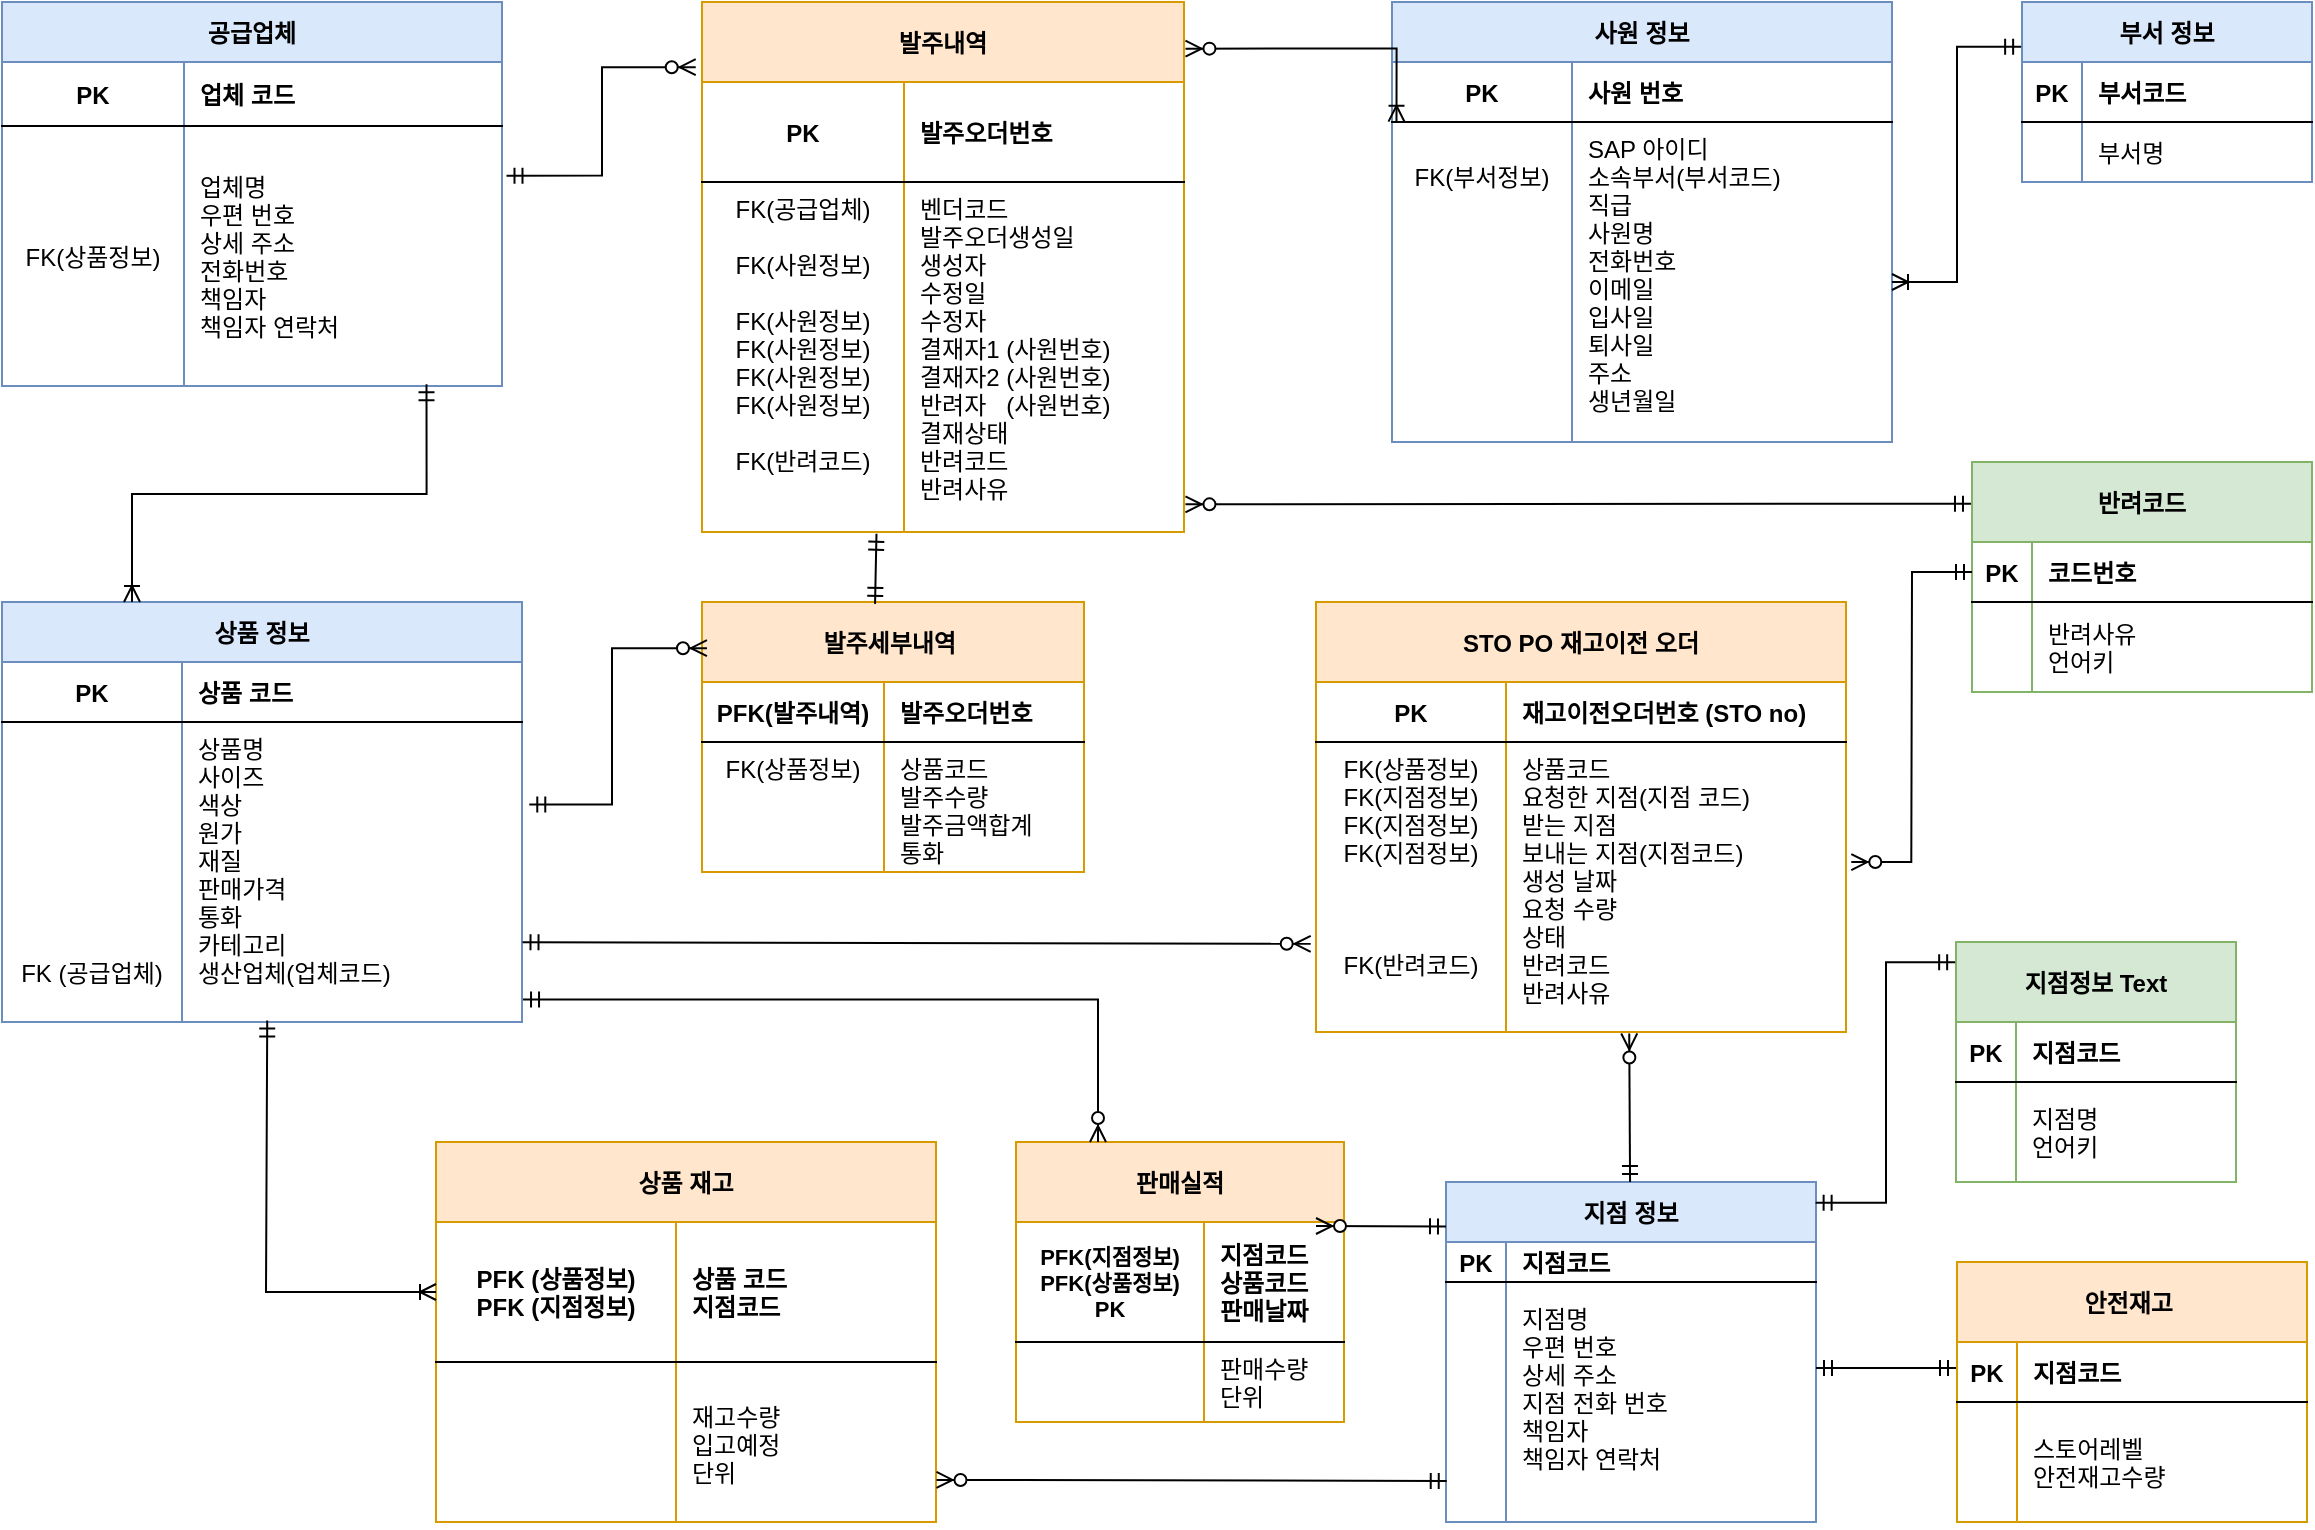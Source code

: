 <mxfile version="16.4.7" type="device"><diagram id="R2lEEEUBdFMjLlhIrx00" name="Page-1"><mxGraphModel dx="1483" dy="1881" grid="1" gridSize="10" guides="1" tooltips="1" connect="1" arrows="1" fold="1" page="1" pageScale="1" pageWidth="850" pageHeight="1100" math="0" shadow="0" extFonts="Permanent Marker^https://fonts.googleapis.com/css?family=Permanent+Marker"><root><mxCell id="0"/><mxCell id="1" parent="0"/><mxCell id="C-vyLk0tnHw3VtMMgP7b-2" value="공급업체" style="shape=table;startSize=30;container=1;collapsible=1;childLayout=tableLayout;fixedRows=1;rowLines=0;fontStyle=1;align=center;resizeLast=1;fillColor=#dae8fc;strokeColor=#6c8ebf;" parent="1" vertex="1"><mxGeometry x="249" y="-922" width="250" height="192" as="geometry"/></mxCell><mxCell id="C-vyLk0tnHw3VtMMgP7b-3" value="" style="shape=partialRectangle;collapsible=0;dropTarget=0;pointerEvents=0;fillColor=none;points=[[0,0.5],[1,0.5]];portConstraint=eastwest;top=0;left=0;right=0;bottom=1;" parent="C-vyLk0tnHw3VtMMgP7b-2" vertex="1"><mxGeometry y="30" width="250" height="32" as="geometry"/></mxCell><mxCell id="C-vyLk0tnHw3VtMMgP7b-4" value="PK" style="shape=partialRectangle;overflow=hidden;connectable=0;fillColor=none;top=0;left=0;bottom=0;right=0;fontStyle=1;" parent="C-vyLk0tnHw3VtMMgP7b-3" vertex="1"><mxGeometry width="91" height="32" as="geometry"><mxRectangle width="91" height="32" as="alternateBounds"/></mxGeometry></mxCell><mxCell id="C-vyLk0tnHw3VtMMgP7b-5" value="업체 코드" style="shape=partialRectangle;overflow=hidden;connectable=0;fillColor=none;top=0;left=0;bottom=0;right=0;align=left;spacingLeft=6;fontStyle=1;" parent="C-vyLk0tnHw3VtMMgP7b-3" vertex="1"><mxGeometry x="91" width="159" height="32" as="geometry"><mxRectangle width="159" height="32" as="alternateBounds"/></mxGeometry></mxCell><mxCell id="C-vyLk0tnHw3VtMMgP7b-6" value="" style="shape=partialRectangle;collapsible=0;dropTarget=0;pointerEvents=0;fillColor=none;points=[[0,0.5],[1,0.5]];portConstraint=eastwest;top=0;left=0;right=0;bottom=0;" parent="C-vyLk0tnHw3VtMMgP7b-2" vertex="1"><mxGeometry y="62" width="250" height="130" as="geometry"/></mxCell><mxCell id="C-vyLk0tnHw3VtMMgP7b-7" value="FK(상품정보)" style="shape=partialRectangle;overflow=hidden;connectable=0;fillColor=none;top=0;left=0;bottom=0;right=0;" parent="C-vyLk0tnHw3VtMMgP7b-6" vertex="1"><mxGeometry width="91" height="130" as="geometry"><mxRectangle width="91" height="130" as="alternateBounds"/></mxGeometry></mxCell><mxCell id="C-vyLk0tnHw3VtMMgP7b-8" value="업체명&#10;우편 번호&#10;상세 주소&#10;전화번호&#10;책임자&#10;책임자 연락처 " style="shape=partialRectangle;overflow=hidden;connectable=0;fillColor=none;top=0;left=0;bottom=0;right=0;align=left;spacingLeft=6;" parent="C-vyLk0tnHw3VtMMgP7b-6" vertex="1"><mxGeometry x="91" width="159" height="130" as="geometry"><mxRectangle width="159" height="130" as="alternateBounds"/></mxGeometry></mxCell><mxCell id="C-vyLk0tnHw3VtMMgP7b-23" value="지점 정보" style="shape=table;startSize=30;container=1;collapsible=1;childLayout=tableLayout;fixedRows=1;rowLines=0;fontStyle=1;align=center;resizeLast=1;fillColor=#dae8fc;strokeColor=#6c8ebf;" parent="1" vertex="1"><mxGeometry x="971" y="-332" width="185" height="170" as="geometry"/></mxCell><mxCell id="C-vyLk0tnHw3VtMMgP7b-24" value="" style="shape=partialRectangle;collapsible=0;dropTarget=0;pointerEvents=0;fillColor=none;points=[[0,0.5],[1,0.5]];portConstraint=eastwest;top=0;left=0;right=0;bottom=1;" parent="C-vyLk0tnHw3VtMMgP7b-23" vertex="1"><mxGeometry y="30" width="185" height="20" as="geometry"/></mxCell><mxCell id="C-vyLk0tnHw3VtMMgP7b-25" value="PK" style="shape=partialRectangle;overflow=hidden;connectable=0;fillColor=none;top=0;left=0;bottom=0;right=0;fontStyle=1;" parent="C-vyLk0tnHw3VtMMgP7b-24" vertex="1"><mxGeometry width="30" height="20" as="geometry"><mxRectangle width="30" height="20" as="alternateBounds"/></mxGeometry></mxCell><mxCell id="C-vyLk0tnHw3VtMMgP7b-26" value="지점코드" style="shape=partialRectangle;overflow=hidden;connectable=0;fillColor=none;top=0;left=0;bottom=0;right=0;align=left;spacingLeft=6;fontStyle=1;" parent="C-vyLk0tnHw3VtMMgP7b-24" vertex="1"><mxGeometry x="30" width="155" height="20" as="geometry"><mxRectangle width="155" height="20" as="alternateBounds"/></mxGeometry></mxCell><mxCell id="C-vyLk0tnHw3VtMMgP7b-27" value="" style="shape=partialRectangle;collapsible=0;dropTarget=0;pointerEvents=0;fillColor=none;points=[[0,0.5],[1,0.5]];portConstraint=eastwest;top=0;left=0;right=0;bottom=0;" parent="C-vyLk0tnHw3VtMMgP7b-23" vertex="1"><mxGeometry y="50" width="185" height="120" as="geometry"/></mxCell><mxCell id="C-vyLk0tnHw3VtMMgP7b-28" value="" style="shape=partialRectangle;overflow=hidden;connectable=0;fillColor=none;top=0;left=0;bottom=0;right=0;" parent="C-vyLk0tnHw3VtMMgP7b-27" vertex="1"><mxGeometry width="30" height="120" as="geometry"><mxRectangle width="30" height="120" as="alternateBounds"/></mxGeometry></mxCell><mxCell id="C-vyLk0tnHw3VtMMgP7b-29" value="지점명&#10;우편 번호&#10;상세 주소&#10;지점 전화 번호&#10;책임자&#10;책임자 연락처&#10;" style="shape=partialRectangle;overflow=hidden;connectable=0;fillColor=none;top=0;left=0;bottom=0;right=0;align=left;spacingLeft=6;" parent="C-vyLk0tnHw3VtMMgP7b-27" vertex="1"><mxGeometry x="30" width="155" height="120" as="geometry"><mxRectangle width="155" height="120" as="alternateBounds"/></mxGeometry></mxCell><mxCell id="kNhAktt9SXGEbDtoU15B-1" value="상품 정보" style="shape=table;startSize=30;container=1;collapsible=1;childLayout=tableLayout;fixedRows=1;rowLines=0;fontStyle=1;align=center;resizeLast=1;fillColor=#dae8fc;strokeColor=#6c8ebf;" parent="1" vertex="1"><mxGeometry x="249" y="-622" width="260" height="210" as="geometry"/></mxCell><mxCell id="kNhAktt9SXGEbDtoU15B-2" value="" style="shape=partialRectangle;collapsible=0;dropTarget=0;pointerEvents=0;fillColor=none;points=[[0,0.5],[1,0.5]];portConstraint=eastwest;top=0;left=0;right=0;bottom=1;" parent="kNhAktt9SXGEbDtoU15B-1" vertex="1"><mxGeometry y="30" width="260" height="30" as="geometry"/></mxCell><mxCell id="kNhAktt9SXGEbDtoU15B-3" value="PK" style="shape=partialRectangle;overflow=hidden;connectable=0;fillColor=none;top=0;left=0;bottom=0;right=0;fontStyle=1;" parent="kNhAktt9SXGEbDtoU15B-2" vertex="1"><mxGeometry width="90" height="30" as="geometry"><mxRectangle width="90" height="30" as="alternateBounds"/></mxGeometry></mxCell><mxCell id="kNhAktt9SXGEbDtoU15B-4" value="상품 코드" style="shape=partialRectangle;overflow=hidden;connectable=0;fillColor=none;top=0;left=0;bottom=0;right=0;align=left;spacingLeft=6;fontStyle=1;" parent="kNhAktt9SXGEbDtoU15B-2" vertex="1"><mxGeometry x="90" width="170" height="30" as="geometry"><mxRectangle width="170" height="30" as="alternateBounds"/></mxGeometry></mxCell><mxCell id="kNhAktt9SXGEbDtoU15B-5" value="" style="shape=partialRectangle;collapsible=0;dropTarget=0;pointerEvents=0;fillColor=none;points=[[0,0.5],[1,0.5]];portConstraint=eastwest;top=0;left=0;right=0;bottom=0;" parent="kNhAktt9SXGEbDtoU15B-1" vertex="1"><mxGeometry y="60" width="260" height="150" as="geometry"/></mxCell><mxCell id="kNhAktt9SXGEbDtoU15B-6" value="&#10;&#10;&#10;&#10;&#10;&#10;&#10;&#10;FK (공급업체)" style="shape=partialRectangle;overflow=hidden;connectable=0;fillColor=none;top=0;left=0;bottom=0;right=0;verticalAlign=top;" parent="kNhAktt9SXGEbDtoU15B-5" vertex="1"><mxGeometry width="90" height="150" as="geometry"><mxRectangle width="90" height="150" as="alternateBounds"/></mxGeometry></mxCell><mxCell id="kNhAktt9SXGEbDtoU15B-7" value="상품명&#10;사이즈&#10;색상&#10;원가&#10;재질&#10;판매가격&#10;통화&#10;카테고리&#10;생산업체(업체코드)" style="shape=partialRectangle;overflow=hidden;connectable=0;fillColor=none;top=0;left=0;bottom=0;right=0;align=left;spacingLeft=6;verticalAlign=top;" parent="kNhAktt9SXGEbDtoU15B-5" vertex="1"><mxGeometry x="90" width="170" height="150" as="geometry"><mxRectangle width="170" height="150" as="alternateBounds"/></mxGeometry></mxCell><mxCell id="kNhAktt9SXGEbDtoU15B-11" value="부서 정보" style="shape=table;startSize=30;container=1;collapsible=1;childLayout=tableLayout;fixedRows=1;rowLines=0;fontStyle=1;align=center;resizeLast=1;fillColor=#dae8fc;strokeColor=#6c8ebf;" parent="1" vertex="1"><mxGeometry x="1259" y="-922" width="145" height="90" as="geometry"/></mxCell><mxCell id="kNhAktt9SXGEbDtoU15B-12" value="" style="shape=partialRectangle;collapsible=0;dropTarget=0;pointerEvents=0;fillColor=none;points=[[0,0.5],[1,0.5]];portConstraint=eastwest;top=0;left=0;right=0;bottom=1;" parent="kNhAktt9SXGEbDtoU15B-11" vertex="1"><mxGeometry y="30" width="145" height="30" as="geometry"/></mxCell><mxCell id="kNhAktt9SXGEbDtoU15B-13" value="PK" style="shape=partialRectangle;overflow=hidden;connectable=0;fillColor=none;top=0;left=0;bottom=0;right=0;fontStyle=1;" parent="kNhAktt9SXGEbDtoU15B-12" vertex="1"><mxGeometry width="30" height="30" as="geometry"><mxRectangle width="30" height="30" as="alternateBounds"/></mxGeometry></mxCell><mxCell id="kNhAktt9SXGEbDtoU15B-14" value="부서코드" style="shape=partialRectangle;overflow=hidden;connectable=0;fillColor=none;top=0;left=0;bottom=0;right=0;align=left;spacingLeft=6;fontStyle=1;" parent="kNhAktt9SXGEbDtoU15B-12" vertex="1"><mxGeometry x="30" width="115" height="30" as="geometry"><mxRectangle width="115" height="30" as="alternateBounds"/></mxGeometry></mxCell><mxCell id="kNhAktt9SXGEbDtoU15B-15" value="" style="shape=partialRectangle;collapsible=0;dropTarget=0;pointerEvents=0;fillColor=none;points=[[0,0.5],[1,0.5]];portConstraint=eastwest;top=0;left=0;right=0;bottom=0;" parent="kNhAktt9SXGEbDtoU15B-11" vertex="1"><mxGeometry y="60" width="145" height="30" as="geometry"/></mxCell><mxCell id="kNhAktt9SXGEbDtoU15B-16" value="" style="shape=partialRectangle;overflow=hidden;connectable=0;fillColor=none;top=0;left=0;bottom=0;right=0;" parent="kNhAktt9SXGEbDtoU15B-15" vertex="1"><mxGeometry width="30" height="30" as="geometry"><mxRectangle width="30" height="30" as="alternateBounds"/></mxGeometry></mxCell><mxCell id="kNhAktt9SXGEbDtoU15B-17" value="부서명" style="shape=partialRectangle;overflow=hidden;connectable=0;fillColor=none;top=0;left=0;bottom=0;right=0;align=left;spacingLeft=6;" parent="kNhAktt9SXGEbDtoU15B-15" vertex="1"><mxGeometry x="30" width="115" height="30" as="geometry"><mxRectangle width="115" height="30" as="alternateBounds"/></mxGeometry></mxCell><mxCell id="kNhAktt9SXGEbDtoU15B-21" value="사원 정보" style="shape=table;startSize=30;container=1;collapsible=1;childLayout=tableLayout;fixedRows=1;rowLines=0;fontStyle=1;align=center;resizeLast=1;fillColor=#dae8fc;strokeColor=#6c8ebf;" parent="1" vertex="1"><mxGeometry x="944" y="-922" width="250" height="220" as="geometry"/></mxCell><mxCell id="kNhAktt9SXGEbDtoU15B-22" value="" style="shape=partialRectangle;collapsible=0;dropTarget=0;pointerEvents=0;fillColor=none;points=[[0,0.5],[1,0.5]];portConstraint=eastwest;top=0;left=0;right=0;bottom=1;" parent="kNhAktt9SXGEbDtoU15B-21" vertex="1"><mxGeometry y="30" width="250" height="30" as="geometry"/></mxCell><mxCell id="kNhAktt9SXGEbDtoU15B-23" value="PK" style="shape=partialRectangle;overflow=hidden;connectable=0;fillColor=none;top=0;left=0;bottom=0;right=0;fontStyle=1;" parent="kNhAktt9SXGEbDtoU15B-22" vertex="1"><mxGeometry width="90" height="30" as="geometry"><mxRectangle width="90" height="30" as="alternateBounds"/></mxGeometry></mxCell><mxCell id="kNhAktt9SXGEbDtoU15B-24" value="사원 번호" style="shape=partialRectangle;overflow=hidden;connectable=0;fillColor=none;top=0;left=0;bottom=0;right=0;align=left;spacingLeft=6;fontStyle=1;" parent="kNhAktt9SXGEbDtoU15B-22" vertex="1"><mxGeometry x="90" width="160" height="30" as="geometry"><mxRectangle width="160" height="30" as="alternateBounds"/></mxGeometry></mxCell><mxCell id="kNhAktt9SXGEbDtoU15B-25" value="" style="shape=partialRectangle;collapsible=0;dropTarget=0;pointerEvents=0;fillColor=none;points=[[0,0.5],[1,0.5]];portConstraint=eastwest;top=0;left=0;right=0;bottom=0;" parent="kNhAktt9SXGEbDtoU15B-21" vertex="1"><mxGeometry y="60" width="250" height="160" as="geometry"/></mxCell><mxCell id="kNhAktt9SXGEbDtoU15B-26" value="&#10;FK(부서정보)&#10;&#10;" style="shape=partialRectangle;overflow=hidden;connectable=0;fillColor=none;top=0;left=0;bottom=0;right=0;verticalAlign=top;" parent="kNhAktt9SXGEbDtoU15B-25" vertex="1"><mxGeometry width="90" height="160" as="geometry"><mxRectangle width="90" height="160" as="alternateBounds"/></mxGeometry></mxCell><mxCell id="kNhAktt9SXGEbDtoU15B-27" value="SAP 아이디&#10;소속부서(부서코드)&#10;직급&#10;사원명&#10;전화번호&#10;이메일&#10;입사일&#10;퇴사일&#10;주소&#10;생년월일" style="shape=partialRectangle;overflow=hidden;connectable=0;fillColor=none;top=0;left=0;bottom=0;right=0;align=left;spacingLeft=6;verticalAlign=top;" parent="kNhAktt9SXGEbDtoU15B-25" vertex="1"><mxGeometry x="90" width="160" height="160" as="geometry"><mxRectangle width="160" height="160" as="alternateBounds"/></mxGeometry></mxCell><mxCell id="qcwjb6NyA8g11bOh82OE-1" value="반려코드" style="shape=table;startSize=40;container=1;collapsible=1;childLayout=tableLayout;fixedRows=1;rowLines=0;fontStyle=1;align=center;resizeLast=1;fillColor=#d5e8d4;strokeColor=#82b366;" parent="1" vertex="1"><mxGeometry x="1234" y="-692" width="170" height="115" as="geometry"/></mxCell><mxCell id="qcwjb6NyA8g11bOh82OE-2" value="" style="shape=partialRectangle;collapsible=0;dropTarget=0;pointerEvents=0;fillColor=none;points=[[0,0.5],[1,0.5]];portConstraint=eastwest;top=0;left=0;right=0;bottom=1;" parent="qcwjb6NyA8g11bOh82OE-1" vertex="1"><mxGeometry y="40" width="170" height="30" as="geometry"/></mxCell><mxCell id="qcwjb6NyA8g11bOh82OE-3" value="PK" style="shape=partialRectangle;overflow=hidden;connectable=0;fillColor=none;top=0;left=0;bottom=0;right=0;fontStyle=1;" parent="qcwjb6NyA8g11bOh82OE-2" vertex="1"><mxGeometry width="30" height="30" as="geometry"><mxRectangle width="30" height="30" as="alternateBounds"/></mxGeometry></mxCell><mxCell id="qcwjb6NyA8g11bOh82OE-4" value="코드번호" style="shape=partialRectangle;overflow=hidden;connectable=0;fillColor=none;top=0;left=0;bottom=0;right=0;align=left;spacingLeft=6;fontStyle=1;" parent="qcwjb6NyA8g11bOh82OE-2" vertex="1"><mxGeometry x="30" width="140" height="30" as="geometry"><mxRectangle width="140" height="30" as="alternateBounds"/></mxGeometry></mxCell><mxCell id="qcwjb6NyA8g11bOh82OE-5" value="" style="shape=partialRectangle;collapsible=0;dropTarget=0;pointerEvents=0;fillColor=none;points=[[0,0.5],[1,0.5]];portConstraint=eastwest;top=0;left=0;right=0;bottom=0;" parent="qcwjb6NyA8g11bOh82OE-1" vertex="1"><mxGeometry y="70" width="170" height="45" as="geometry"/></mxCell><mxCell id="qcwjb6NyA8g11bOh82OE-6" value="" style="shape=partialRectangle;overflow=hidden;connectable=0;fillColor=none;top=0;left=0;bottom=0;right=0;" parent="qcwjb6NyA8g11bOh82OE-5" vertex="1"><mxGeometry width="30" height="45" as="geometry"><mxRectangle width="30" height="45" as="alternateBounds"/></mxGeometry></mxCell><mxCell id="qcwjb6NyA8g11bOh82OE-7" value="반려사유&#10;언어키" style="shape=partialRectangle;overflow=hidden;connectable=0;fillColor=none;top=0;left=0;bottom=0;right=0;align=left;spacingLeft=6;" parent="qcwjb6NyA8g11bOh82OE-5" vertex="1"><mxGeometry x="30" width="140" height="45" as="geometry"><mxRectangle width="140" height="45" as="alternateBounds"/></mxGeometry></mxCell><mxCell id="qcwjb6NyA8g11bOh82OE-11" value="상품 재고" style="shape=table;startSize=40;container=1;collapsible=1;childLayout=tableLayout;fixedRows=1;rowLines=0;fontStyle=1;align=center;resizeLast=1;fillColor=#ffe6cc;strokeColor=#d79b00;" parent="1" vertex="1"><mxGeometry x="466" y="-352" width="250" height="190" as="geometry"/></mxCell><mxCell id="qcwjb6NyA8g11bOh82OE-12" value="" style="shape=partialRectangle;collapsible=0;dropTarget=0;pointerEvents=0;fillColor=none;points=[[0,0.5],[1,0.5]];portConstraint=eastwest;top=0;left=0;right=0;bottom=1;" parent="qcwjb6NyA8g11bOh82OE-11" vertex="1"><mxGeometry y="40" width="250" height="70" as="geometry"/></mxCell><mxCell id="qcwjb6NyA8g11bOh82OE-13" value="PFK (상품정보)&#10;PFK (지점정보)" style="shape=partialRectangle;overflow=hidden;connectable=0;fillColor=none;top=0;left=0;bottom=0;right=0;fontStyle=1;" parent="qcwjb6NyA8g11bOh82OE-12" vertex="1"><mxGeometry width="120" height="70" as="geometry"><mxRectangle width="120" height="70" as="alternateBounds"/></mxGeometry></mxCell><mxCell id="qcwjb6NyA8g11bOh82OE-14" value="상품 코드&#10;지점코드" style="shape=partialRectangle;overflow=hidden;connectable=0;fillColor=none;top=0;left=0;bottom=0;right=0;align=left;spacingLeft=6;fontStyle=1;" parent="qcwjb6NyA8g11bOh82OE-12" vertex="1"><mxGeometry x="120" width="130" height="70" as="geometry"><mxRectangle width="130" height="70" as="alternateBounds"/></mxGeometry></mxCell><mxCell id="qcwjb6NyA8g11bOh82OE-15" value="" style="shape=partialRectangle;collapsible=0;dropTarget=0;pointerEvents=0;fillColor=none;points=[[0,0.5],[1,0.5]];portConstraint=eastwest;top=0;left=0;right=0;bottom=0;" parent="qcwjb6NyA8g11bOh82OE-11" vertex="1"><mxGeometry y="110" width="250" height="80" as="geometry"/></mxCell><mxCell id="qcwjb6NyA8g11bOh82OE-16" value="" style="shape=partialRectangle;overflow=hidden;connectable=0;fillColor=none;top=0;left=0;bottom=0;right=0;verticalAlign=top;" parent="qcwjb6NyA8g11bOh82OE-15" vertex="1"><mxGeometry width="120" height="80" as="geometry"><mxRectangle width="120" height="80" as="alternateBounds"/></mxGeometry></mxCell><mxCell id="qcwjb6NyA8g11bOh82OE-17" value="&#10;재고수량&#10;입고예정&#10;단위" style="shape=partialRectangle;overflow=hidden;connectable=0;fillColor=none;top=0;left=0;bottom=0;right=0;align=left;spacingLeft=6;verticalAlign=top;" parent="qcwjb6NyA8g11bOh82OE-15" vertex="1"><mxGeometry x="120" width="130" height="80" as="geometry"><mxRectangle width="130" height="80" as="alternateBounds"/></mxGeometry></mxCell><mxCell id="qcwjb6NyA8g11bOh82OE-23" value="발주내역" style="shape=table;startSize=40;container=1;collapsible=1;childLayout=tableLayout;fixedRows=1;rowLines=0;fontStyle=1;align=center;resizeLast=1;fillColor=#ffe6cc;strokeColor=#d79b00;" parent="1" vertex="1"><mxGeometry x="599" y="-922" width="241" height="265" as="geometry"/></mxCell><mxCell id="qcwjb6NyA8g11bOh82OE-24" value="" style="shape=partialRectangle;collapsible=0;dropTarget=0;pointerEvents=0;fillColor=none;points=[[0,0.5],[1,0.5]];portConstraint=eastwest;top=0;left=0;right=0;bottom=1;" parent="qcwjb6NyA8g11bOh82OE-23" vertex="1"><mxGeometry y="40" width="241" height="50" as="geometry"/></mxCell><mxCell id="qcwjb6NyA8g11bOh82OE-25" value="PK" style="shape=partialRectangle;overflow=hidden;connectable=0;fillColor=none;top=0;left=0;bottom=0;right=0;fontStyle=1;" parent="qcwjb6NyA8g11bOh82OE-24" vertex="1"><mxGeometry width="101" height="50" as="geometry"><mxRectangle width="101" height="50" as="alternateBounds"/></mxGeometry></mxCell><mxCell id="qcwjb6NyA8g11bOh82OE-26" value="발주오더번호" style="shape=partialRectangle;overflow=hidden;connectable=0;fillColor=none;top=0;left=0;bottom=0;right=0;align=left;spacingLeft=6;fontStyle=1;" parent="qcwjb6NyA8g11bOh82OE-24" vertex="1"><mxGeometry x="101" width="140" height="50" as="geometry"><mxRectangle width="140" height="50" as="alternateBounds"/></mxGeometry></mxCell><mxCell id="qcwjb6NyA8g11bOh82OE-27" value="" style="shape=partialRectangle;collapsible=0;dropTarget=0;pointerEvents=0;fillColor=none;points=[[0,0.5],[1,0.5]];portConstraint=eastwest;top=0;left=0;right=0;bottom=0;" parent="qcwjb6NyA8g11bOh82OE-23" vertex="1"><mxGeometry y="90" width="241" height="175" as="geometry"/></mxCell><mxCell id="qcwjb6NyA8g11bOh82OE-28" value="FK(공급업체)&#10;&#10;FK(사원정보)&#10;&#10;FK(사원정보)&#10;FK(사원정보)&#10;FK(사원정보)&#10;FK(사원정보)&#10;&#10;FK(반려코드)" style="shape=partialRectangle;overflow=hidden;connectable=0;fillColor=none;top=0;left=0;bottom=0;right=0;verticalAlign=top;" parent="qcwjb6NyA8g11bOh82OE-27" vertex="1"><mxGeometry width="101" height="175" as="geometry"><mxRectangle width="101" height="175" as="alternateBounds"/></mxGeometry></mxCell><mxCell id="qcwjb6NyA8g11bOh82OE-29" value="벤더코드&#10;발주오더생성일&#10;생성자&#10;수정일&#10;수정자&#10;결재자1 (사원번호)&#10;결재자2 (사원번호)&#10;반려자   (사원번호)&#10;결재상태&#10;반려코드&#10;반려사유" style="shape=partialRectangle;overflow=hidden;connectable=0;fillColor=none;top=0;left=0;bottom=0;right=0;align=left;spacingLeft=6;verticalAlign=top;" parent="qcwjb6NyA8g11bOh82OE-27" vertex="1"><mxGeometry x="101" width="140" height="175" as="geometry"><mxRectangle width="140" height="175" as="alternateBounds"/></mxGeometry></mxCell><mxCell id="qcwjb6NyA8g11bOh82OE-34" value="발주세부내역 " style="shape=table;startSize=40;container=1;collapsible=1;childLayout=tableLayout;fixedRows=1;rowLines=0;fontStyle=1;align=center;resizeLast=1;fillColor=#ffe6cc;strokeColor=#d79b00;" parent="1" vertex="1"><mxGeometry x="599" y="-622" width="191" height="135" as="geometry"/></mxCell><mxCell id="qcwjb6NyA8g11bOh82OE-35" value="" style="shape=partialRectangle;collapsible=0;dropTarget=0;pointerEvents=0;fillColor=none;points=[[0,0.5],[1,0.5]];portConstraint=eastwest;top=0;left=0;right=0;bottom=1;" parent="qcwjb6NyA8g11bOh82OE-34" vertex="1"><mxGeometry y="40" width="191" height="30" as="geometry"/></mxCell><mxCell id="qcwjb6NyA8g11bOh82OE-36" value="PFK(발주내역)" style="shape=partialRectangle;overflow=hidden;connectable=0;fillColor=none;top=0;left=0;bottom=0;right=0;fontStyle=1;" parent="qcwjb6NyA8g11bOh82OE-35" vertex="1"><mxGeometry width="91" height="30" as="geometry"><mxRectangle width="91" height="30" as="alternateBounds"/></mxGeometry></mxCell><mxCell id="qcwjb6NyA8g11bOh82OE-37" value="발주오더번호" style="shape=partialRectangle;overflow=hidden;connectable=0;fillColor=none;top=0;left=0;bottom=0;right=0;align=left;spacingLeft=6;fontStyle=1;" parent="qcwjb6NyA8g11bOh82OE-35" vertex="1"><mxGeometry x="91" width="100" height="30" as="geometry"><mxRectangle width="100" height="30" as="alternateBounds"/></mxGeometry></mxCell><mxCell id="qcwjb6NyA8g11bOh82OE-38" value="" style="shape=partialRectangle;collapsible=0;dropTarget=0;pointerEvents=0;fillColor=none;points=[[0,0.5],[1,0.5]];portConstraint=eastwest;top=0;left=0;right=0;bottom=0;" parent="qcwjb6NyA8g11bOh82OE-34" vertex="1"><mxGeometry y="70" width="191" height="65" as="geometry"/></mxCell><mxCell id="qcwjb6NyA8g11bOh82OE-39" value="FK(상품정보)" style="shape=partialRectangle;overflow=hidden;connectable=0;fillColor=none;top=0;left=0;bottom=0;right=0;verticalAlign=top;" parent="qcwjb6NyA8g11bOh82OE-38" vertex="1"><mxGeometry width="91" height="65" as="geometry"><mxRectangle width="91" height="65" as="alternateBounds"/></mxGeometry></mxCell><mxCell id="qcwjb6NyA8g11bOh82OE-40" value="상품코드&#10;발주수량&#10;발주금액합계&#10;통화" style="shape=partialRectangle;overflow=hidden;connectable=0;fillColor=none;top=0;left=0;bottom=0;right=0;align=left;spacingLeft=6;verticalAlign=top;" parent="qcwjb6NyA8g11bOh82OE-38" vertex="1"><mxGeometry x="91" width="100" height="65" as="geometry"><mxRectangle width="100" height="65" as="alternateBounds"/></mxGeometry></mxCell><mxCell id="qcwjb6NyA8g11bOh82OE-45" value="안전재고 " style="shape=table;startSize=40;container=1;collapsible=1;childLayout=tableLayout;fixedRows=1;rowLines=0;fontStyle=1;align=center;resizeLast=1;fillColor=#ffe6cc;strokeColor=#d79b00;" parent="1" vertex="1"><mxGeometry x="1226.5" y="-292" width="175" height="130" as="geometry"/></mxCell><mxCell id="qcwjb6NyA8g11bOh82OE-46" value="" style="shape=partialRectangle;collapsible=0;dropTarget=0;pointerEvents=0;fillColor=none;points=[[0,0.5],[1,0.5]];portConstraint=eastwest;top=0;left=0;right=0;bottom=1;" parent="qcwjb6NyA8g11bOh82OE-45" vertex="1"><mxGeometry y="40" width="175" height="30" as="geometry"/></mxCell><mxCell id="qcwjb6NyA8g11bOh82OE-47" value="PK" style="shape=partialRectangle;overflow=hidden;connectable=0;fillColor=none;top=0;left=0;bottom=0;right=0;fontStyle=1;" parent="qcwjb6NyA8g11bOh82OE-46" vertex="1"><mxGeometry width="30" height="30" as="geometry"><mxRectangle width="30" height="30" as="alternateBounds"/></mxGeometry></mxCell><mxCell id="qcwjb6NyA8g11bOh82OE-48" value="지점코드" style="shape=partialRectangle;overflow=hidden;connectable=0;fillColor=none;top=0;left=0;bottom=0;right=0;align=left;spacingLeft=6;fontStyle=1;" parent="qcwjb6NyA8g11bOh82OE-46" vertex="1"><mxGeometry x="30" width="145" height="30" as="geometry"><mxRectangle width="145" height="30" as="alternateBounds"/></mxGeometry></mxCell><mxCell id="qcwjb6NyA8g11bOh82OE-49" value="" style="shape=partialRectangle;collapsible=0;dropTarget=0;pointerEvents=0;fillColor=none;points=[[0,0.5],[1,0.5]];portConstraint=eastwest;top=0;left=0;right=0;bottom=0;" parent="qcwjb6NyA8g11bOh82OE-45" vertex="1"><mxGeometry y="70" width="175" height="60" as="geometry"/></mxCell><mxCell id="qcwjb6NyA8g11bOh82OE-50" value="" style="shape=partialRectangle;overflow=hidden;connectable=0;fillColor=none;top=0;left=0;bottom=0;right=0;" parent="qcwjb6NyA8g11bOh82OE-49" vertex="1"><mxGeometry width="30" height="60" as="geometry"><mxRectangle width="30" height="60" as="alternateBounds"/></mxGeometry></mxCell><mxCell id="qcwjb6NyA8g11bOh82OE-51" value="스토어레벨&#10;안전재고수량" style="shape=partialRectangle;overflow=hidden;connectable=0;fillColor=none;top=0;left=0;bottom=0;right=0;align=left;spacingLeft=6;" parent="qcwjb6NyA8g11bOh82OE-49" vertex="1"><mxGeometry x="30" width="145" height="60" as="geometry"><mxRectangle width="145" height="60" as="alternateBounds"/></mxGeometry></mxCell><mxCell id="qcwjb6NyA8g11bOh82OE-56" value="판매실적" style="shape=table;startSize=40;container=1;collapsible=1;childLayout=tableLayout;fixedRows=1;rowLines=0;fontStyle=1;align=center;resizeLast=1;fillColor=#ffe6cc;strokeColor=#d79b00;" parent="1" vertex="1"><mxGeometry x="756" y="-352" width="164" height="140" as="geometry"/></mxCell><mxCell id="qcwjb6NyA8g11bOh82OE-57" value="" style="shape=partialRectangle;collapsible=0;dropTarget=0;pointerEvents=0;fillColor=none;points=[[0,0.5],[1,0.5]];portConstraint=eastwest;top=0;left=0;right=0;bottom=1;" parent="qcwjb6NyA8g11bOh82OE-56" vertex="1"><mxGeometry y="40" width="164" height="60" as="geometry"/></mxCell><mxCell id="qcwjb6NyA8g11bOh82OE-58" value="PFK(지점정보)&#10;PFK(상품정보)&#10;PK" style="shape=partialRectangle;overflow=hidden;connectable=0;fillColor=none;top=0;left=0;bottom=0;right=0;fontStyle=1;fontSize=11;" parent="qcwjb6NyA8g11bOh82OE-57" vertex="1"><mxGeometry width="94" height="60" as="geometry"><mxRectangle width="94" height="60" as="alternateBounds"/></mxGeometry></mxCell><mxCell id="qcwjb6NyA8g11bOh82OE-59" value="지점코드&#10;상품코드&#10;판매날짜" style="shape=partialRectangle;overflow=hidden;connectable=0;fillColor=none;top=0;left=0;bottom=0;right=0;align=left;spacingLeft=6;fontStyle=1;" parent="qcwjb6NyA8g11bOh82OE-57" vertex="1"><mxGeometry x="94" width="70" height="60" as="geometry"><mxRectangle width="70" height="60" as="alternateBounds"/></mxGeometry></mxCell><mxCell id="qcwjb6NyA8g11bOh82OE-60" value="" style="shape=partialRectangle;collapsible=0;dropTarget=0;pointerEvents=0;fillColor=none;points=[[0,0.5],[1,0.5]];portConstraint=eastwest;top=0;left=0;right=0;bottom=0;" parent="qcwjb6NyA8g11bOh82OE-56" vertex="1"><mxGeometry y="100" width="164" height="40" as="geometry"/></mxCell><mxCell id="qcwjb6NyA8g11bOh82OE-61" value="" style="shape=partialRectangle;overflow=hidden;connectable=0;fillColor=none;top=0;left=0;bottom=0;right=0;verticalAlign=top;" parent="qcwjb6NyA8g11bOh82OE-60" vertex="1"><mxGeometry width="94" height="40" as="geometry"><mxRectangle width="94" height="40" as="alternateBounds"/></mxGeometry></mxCell><mxCell id="qcwjb6NyA8g11bOh82OE-62" value="판매수량&#10;단위" style="shape=partialRectangle;overflow=hidden;connectable=0;fillColor=none;top=0;left=0;bottom=0;right=0;align=left;spacingLeft=6;verticalAlign=top;" parent="qcwjb6NyA8g11bOh82OE-60" vertex="1"><mxGeometry x="94" width="70" height="40" as="geometry"><mxRectangle width="70" height="40" as="alternateBounds"/></mxGeometry></mxCell><mxCell id="qcwjb6NyA8g11bOh82OE-67" value="STO PO 재고이전 오더" style="shape=table;startSize=40;container=1;collapsible=1;childLayout=tableLayout;fixedRows=1;rowLines=0;fontStyle=1;align=center;resizeLast=1;fillColor=#ffe6cc;strokeColor=#d79b00;" parent="1" vertex="1"><mxGeometry x="906" y="-622" width="265" height="215" as="geometry"/></mxCell><mxCell id="qcwjb6NyA8g11bOh82OE-68" value="" style="shape=partialRectangle;collapsible=0;dropTarget=0;pointerEvents=0;fillColor=none;points=[[0,0.5],[1,0.5]];portConstraint=eastwest;top=0;left=0;right=0;bottom=1;" parent="qcwjb6NyA8g11bOh82OE-67" vertex="1"><mxGeometry y="40" width="265" height="30" as="geometry"/></mxCell><mxCell id="qcwjb6NyA8g11bOh82OE-69" value="PK" style="shape=partialRectangle;overflow=hidden;connectable=0;fillColor=none;top=0;left=0;bottom=0;right=0;fontStyle=1;" parent="qcwjb6NyA8g11bOh82OE-68" vertex="1"><mxGeometry width="95" height="30" as="geometry"><mxRectangle width="95" height="30" as="alternateBounds"/></mxGeometry></mxCell><mxCell id="qcwjb6NyA8g11bOh82OE-70" value="재고이전오더번호 (STO no)" style="shape=partialRectangle;overflow=hidden;connectable=0;fillColor=none;top=0;left=0;bottom=0;right=0;align=left;spacingLeft=6;fontStyle=1;" parent="qcwjb6NyA8g11bOh82OE-68" vertex="1"><mxGeometry x="95" width="170" height="30" as="geometry"><mxRectangle width="170" height="30" as="alternateBounds"/></mxGeometry></mxCell><mxCell id="qcwjb6NyA8g11bOh82OE-71" value="" style="shape=partialRectangle;collapsible=0;dropTarget=0;pointerEvents=0;fillColor=none;points=[[0,0.5],[1,0.5]];portConstraint=eastwest;top=0;left=0;right=0;bottom=0;" parent="qcwjb6NyA8g11bOh82OE-67" vertex="1"><mxGeometry y="70" width="265" height="145" as="geometry"/></mxCell><mxCell id="qcwjb6NyA8g11bOh82OE-72" value="FK(상품정보)&#10;FK(지점정보)&#10;FK(지점정보)&#10;FK(지점정보)&#10;&#10;&#10;&#10;FK(반려코드)" style="shape=partialRectangle;overflow=hidden;connectable=0;fillColor=none;top=0;left=0;bottom=0;right=0;verticalAlign=top;" parent="qcwjb6NyA8g11bOh82OE-71" vertex="1"><mxGeometry width="95" height="145" as="geometry"><mxRectangle width="95" height="145" as="alternateBounds"/></mxGeometry></mxCell><mxCell id="qcwjb6NyA8g11bOh82OE-73" value="상품코드&#10;요청한 지점(지점 코드)&#10;받는 지점&#10;보내는 지점(지점코드)&#10;생성 날짜&#10;요청 수량&#10;상태&#10;반려코드&#10;반려사유" style="shape=partialRectangle;overflow=hidden;connectable=0;fillColor=none;top=0;left=0;bottom=0;right=0;align=left;spacingLeft=6;verticalAlign=top;" parent="qcwjb6NyA8g11bOh82OE-71" vertex="1"><mxGeometry x="95" width="170" height="145" as="geometry"><mxRectangle width="170" height="145" as="alternateBounds"/></mxGeometry></mxCell><mxCell id="qcwjb6NyA8g11bOh82OE-77" value="지점정보 Text" style="shape=table;startSize=40;container=1;collapsible=1;childLayout=tableLayout;fixedRows=1;rowLines=0;fontStyle=1;align=center;resizeLast=1;fillColor=#d5e8d4;strokeColor=#82b366;" parent="1" vertex="1"><mxGeometry x="1226" y="-452" width="140" height="120" as="geometry"/></mxCell><mxCell id="qcwjb6NyA8g11bOh82OE-78" value="" style="shape=partialRectangle;collapsible=0;dropTarget=0;pointerEvents=0;fillColor=none;points=[[0,0.5],[1,0.5]];portConstraint=eastwest;top=0;left=0;right=0;bottom=1;" parent="qcwjb6NyA8g11bOh82OE-77" vertex="1"><mxGeometry y="40" width="140" height="30" as="geometry"/></mxCell><mxCell id="qcwjb6NyA8g11bOh82OE-79" value="PK" style="shape=partialRectangle;overflow=hidden;connectable=0;fillColor=none;top=0;left=0;bottom=0;right=0;fontStyle=1;" parent="qcwjb6NyA8g11bOh82OE-78" vertex="1"><mxGeometry width="30" height="30" as="geometry"><mxRectangle width="30" height="30" as="alternateBounds"/></mxGeometry></mxCell><mxCell id="qcwjb6NyA8g11bOh82OE-80" value="지점코드" style="shape=partialRectangle;overflow=hidden;connectable=0;fillColor=none;top=0;left=0;bottom=0;right=0;align=left;spacingLeft=6;fontStyle=1;" parent="qcwjb6NyA8g11bOh82OE-78" vertex="1"><mxGeometry x="30" width="110" height="30" as="geometry"><mxRectangle width="110" height="30" as="alternateBounds"/></mxGeometry></mxCell><mxCell id="qcwjb6NyA8g11bOh82OE-81" value="" style="shape=partialRectangle;collapsible=0;dropTarget=0;pointerEvents=0;fillColor=none;points=[[0,0.5],[1,0.5]];portConstraint=eastwest;top=0;left=0;right=0;bottom=0;" parent="qcwjb6NyA8g11bOh82OE-77" vertex="1"><mxGeometry y="70" width="140" height="50" as="geometry"/></mxCell><mxCell id="qcwjb6NyA8g11bOh82OE-82" value="" style="shape=partialRectangle;overflow=hidden;connectable=0;fillColor=none;top=0;left=0;bottom=0;right=0;" parent="qcwjb6NyA8g11bOh82OE-81" vertex="1"><mxGeometry width="30" height="50" as="geometry"><mxRectangle width="30" height="50" as="alternateBounds"/></mxGeometry></mxCell><mxCell id="qcwjb6NyA8g11bOh82OE-83" value="지점명 &#10;언어키" style="shape=partialRectangle;overflow=hidden;connectable=0;fillColor=none;top=0;left=0;bottom=0;right=0;align=left;spacingLeft=6;" parent="qcwjb6NyA8g11bOh82OE-81" vertex="1"><mxGeometry x="30" width="110" height="50" as="geometry"><mxRectangle width="110" height="50" as="alternateBounds"/></mxGeometry></mxCell><mxCell id="qcwjb6NyA8g11bOh82OE-90" value="" style="fontSize=12;html=1;endArrow=ERzeroToMany;startArrow=ERmandOne;rounded=0;exitX=0.002;exitY=0.829;exitDx=0;exitDy=0;exitPerimeter=0;entryX=1.001;entryY=0.737;entryDx=0;entryDy=0;entryPerimeter=0;" parent="1" source="C-vyLk0tnHw3VtMMgP7b-27" target="qcwjb6NyA8g11bOh82OE-15" edge="1"><mxGeometry width="100" height="100" relative="1" as="geometry"><mxPoint x="546" y="-682" as="sourcePoint"/><mxPoint x="766" y="-238" as="targetPoint"/></mxGeometry></mxCell><mxCell id="qcwjb6NyA8g11bOh82OE-92" value="" style="fontSize=12;html=1;endArrow=ERoneToMany;startArrow=ERmandOne;rounded=0;edgeStyle=orthogonalEdgeStyle;entryX=0;entryY=0.5;entryDx=0;entryDy=0;exitX=0.51;exitY=0.995;exitDx=0;exitDy=0;exitPerimeter=0;" parent="1" source="kNhAktt9SXGEbDtoU15B-5" target="qcwjb6NyA8g11bOh82OE-12" edge="1"><mxGeometry width="100" height="100" relative="1" as="geometry"><mxPoint x="381" y="-410" as="sourcePoint"/><mxPoint x="626" y="-352" as="targetPoint"/><Array as="points"><mxPoint x="382" y="-410"/><mxPoint x="381" y="-410"/><mxPoint x="381" y="-277"/></Array></mxGeometry></mxCell><mxCell id="qcwjb6NyA8g11bOh82OE-97" value="" style="fontSize=12;html=1;endArrow=ERzeroToMany;startArrow=ERmandOne;rounded=0;entryX=-0.01;entryY=0.696;entryDx=0;entryDy=0;entryPerimeter=0;exitX=1.001;exitY=0.734;exitDx=0;exitDy=0;exitPerimeter=0;" parent="1" source="kNhAktt9SXGEbDtoU15B-5" target="qcwjb6NyA8g11bOh82OE-71" edge="1"><mxGeometry width="100" height="100" relative="1" as="geometry"><mxPoint x="766" y="-522" as="sourcePoint"/><mxPoint x="866" y="-622" as="targetPoint"/></mxGeometry></mxCell><mxCell id="qcwjb6NyA8g11bOh82OE-98" value="" style="fontSize=12;html=1;endArrow=ERzeroToMany;startArrow=ERmandOne;rounded=0;entryX=0.591;entryY=1.005;entryDx=0;entryDy=0;entryPerimeter=0;" parent="1" source="C-vyLk0tnHw3VtMMgP7b-23" target="qcwjb6NyA8g11bOh82OE-71" edge="1"><mxGeometry width="100" height="100" relative="1" as="geometry"><mxPoint x="1116" y="-239.85" as="sourcePoint"/><mxPoint x="1254" y="-472" as="targetPoint"/></mxGeometry></mxCell><mxCell id="qcwjb6NyA8g11bOh82OE-99" value="" style="edgeStyle=entityRelationEdgeStyle;fontSize=12;html=1;endArrow=ERzeroToMany;startArrow=ERmandOne;rounded=0;entryX=1.01;entryY=0.414;entryDx=0;entryDy=0;entryPerimeter=0;exitX=0;exitY=0.5;exitDx=0;exitDy=0;" parent="1" source="qcwjb6NyA8g11bOh82OE-2" target="qcwjb6NyA8g11bOh82OE-71" edge="1"><mxGeometry width="100" height="100" relative="1" as="geometry"><mxPoint x="1278.5" y="-189.85" as="sourcePoint"/><mxPoint x="1436.25" y="-432.0" as="targetPoint"/></mxGeometry></mxCell><mxCell id="qcwjb6NyA8g11bOh82OE-100" value="" style="fontSize=12;html=1;endArrow=ERoneToMany;startArrow=ERmandOne;rounded=0;exitX=0.849;exitY=0.993;exitDx=0;exitDy=0;edgeStyle=orthogonalEdgeStyle;exitPerimeter=0;entryX=0.25;entryY=0;entryDx=0;entryDy=0;" parent="1" source="C-vyLk0tnHw3VtMMgP7b-6" target="kNhAktt9SXGEbDtoU15B-1" edge="1"><mxGeometry width="100" height="100" relative="1" as="geometry"><mxPoint x="395.57" y="-692" as="sourcePoint"/><mxPoint x="396" y="-622" as="targetPoint"/></mxGeometry></mxCell><mxCell id="qcwjb6NyA8g11bOh82OE-101" value="" style="fontSize=12;html=1;endArrow=ERzeroToMany;startArrow=ERmandOne;rounded=0;entryX=1.003;entryY=0.921;entryDx=0;entryDy=0;exitX=-0.003;exitY=0.181;exitDx=0;exitDy=0;entryPerimeter=0;exitPerimeter=0;" parent="1" source="qcwjb6NyA8g11bOh82OE-1" target="qcwjb6NyA8g11bOh82OE-27" edge="1"><mxGeometry width="100" height="100" relative="1" as="geometry"><mxPoint x="993.5" y="-742" as="sourcePoint"/><mxPoint x="873.5" y="-666.97" as="targetPoint"/></mxGeometry></mxCell><mxCell id="qcwjb6NyA8g11bOh82OE-102" value="" style="edgeStyle=orthogonalEdgeStyle;fontSize=12;html=1;endArrow=ERzeroToMany;startArrow=ERmandOne;rounded=0;entryX=-0.013;entryY=0.123;entryDx=0;entryDy=0;exitX=1.009;exitY=0.191;exitDx=0;exitDy=0;entryPerimeter=0;exitPerimeter=0;" parent="1" source="C-vyLk0tnHw3VtMMgP7b-6" target="qcwjb6NyA8g11bOh82OE-23" edge="1"><mxGeometry width="100" height="100" relative="1" as="geometry"><mxPoint x="349" y="-947" as="sourcePoint"/><mxPoint x="226.5" y="-1200.75" as="targetPoint"/></mxGeometry></mxCell><mxCell id="qcwjb6NyA8g11bOh82OE-103" value="" style="fontSize=12;html=1;endArrow=ERoneToMany;startArrow=ERmandOne;rounded=0;exitX=-0.003;exitY=-0.254;exitDx=0;exitDy=0;exitPerimeter=0;entryX=1;entryY=0.5;entryDx=0;entryDy=0;edgeStyle=orthogonalEdgeStyle;" parent="1" source="kNhAktt9SXGEbDtoU15B-12" target="kNhAktt9SXGEbDtoU15B-25" edge="1"><mxGeometry width="100" height="100" relative="1" as="geometry"><mxPoint x="1119" y="-627" as="sourcePoint"/><mxPoint x="1119.43" y="-557" as="targetPoint"/></mxGeometry></mxCell><mxCell id="qcwjb6NyA8g11bOh82OE-104" value="" style="edgeStyle=orthogonalEdgeStyle;fontSize=12;html=1;endArrow=ERoneToMany;startArrow=ERzeroToMany;rounded=0;entryX=0.009;entryY=-0.001;entryDx=0;entryDy=0;entryPerimeter=0;exitX=1.003;exitY=0.088;exitDx=0;exitDy=0;exitPerimeter=0;" parent="1" source="qcwjb6NyA8g11bOh82OE-23" target="kNhAktt9SXGEbDtoU15B-25" edge="1"><mxGeometry width="100" height="100" relative="1" as="geometry"><mxPoint x="849" y="-627" as="sourcePoint"/><mxPoint x="949" y="-727" as="targetPoint"/></mxGeometry></mxCell><mxCell id="qcwjb6NyA8g11bOh82OE-105" value="" style="fontSize=12;html=1;endArrow=ERmandOne;startArrow=ERmandOne;rounded=0;entryX=0.999;entryY=0.061;entryDx=0;entryDy=0;entryPerimeter=0;exitX=-0.003;exitY=0.084;exitDx=0;exitDy=0;exitPerimeter=0;edgeStyle=orthogonalEdgeStyle;" parent="1" source="qcwjb6NyA8g11bOh82OE-77" target="C-vyLk0tnHw3VtMMgP7b-23" edge="1"><mxGeometry width="100" height="100" relative="1" as="geometry"><mxPoint x="1186" y="-222" as="sourcePoint"/><mxPoint x="1316" y="-452" as="targetPoint"/></mxGeometry></mxCell><mxCell id="qcwjb6NyA8g11bOh82OE-106" value="" style="fontSize=12;html=1;endArrow=ERzeroToMany;startArrow=ERmandOne;rounded=0;exitX=0.002;exitY=0.829;exitDx=0;exitDy=0;exitPerimeter=0;" parent="1" edge="1"><mxGeometry width="100" height="100" relative="1" as="geometry"><mxPoint x="971" y="-309.8" as="sourcePoint"/><mxPoint x="906" y="-310" as="targetPoint"/></mxGeometry></mxCell><mxCell id="qcwjb6NyA8g11bOh82OE-107" value="" style="fontSize=12;html=1;endArrow=ERzeroToMany;startArrow=ERmandOne;rounded=0;exitX=1.002;exitY=0.925;exitDx=0;exitDy=0;exitPerimeter=0;entryX=0.25;entryY=0;entryDx=0;entryDy=0;edgeStyle=orthogonalEdgeStyle;" parent="1" source="kNhAktt9SXGEbDtoU15B-5" target="qcwjb6NyA8g11bOh82OE-56" edge="1"><mxGeometry width="100" height="100" relative="1" as="geometry"><mxPoint x="841.0" y="-391.8" as="sourcePoint"/><mxPoint x="776.0" y="-392" as="targetPoint"/></mxGeometry></mxCell><mxCell id="qcwjb6NyA8g11bOh82OE-108" value="" style="fontSize=12;html=1;endArrow=ERmandOne;startArrow=ERmandOne;rounded=0;entryX=1;entryY=0.5;entryDx=0;entryDy=0;edgeStyle=orthogonalEdgeStyle;" parent="1" edge="1"><mxGeometry width="100" height="100" relative="1" as="geometry"><mxPoint x="1226" y="-239" as="sourcePoint"/><mxPoint x="1156" y="-239" as="targetPoint"/></mxGeometry></mxCell><mxCell id="qcwjb6NyA8g11bOh82OE-110" value="" style="fontSize=12;html=1;endArrow=ERmandOne;startArrow=ERmandOne;rounded=0;entryX=0.453;entryY=0.007;entryDx=0;entryDy=0;entryPerimeter=0;exitX=0.362;exitY=1.005;exitDx=0;exitDy=0;exitPerimeter=0;" parent="1" source="qcwjb6NyA8g11bOh82OE-27" target="qcwjb6NyA8g11bOh82OE-34" edge="1"><mxGeometry width="100" height="100" relative="1" as="geometry"><mxPoint x="680.76" y="-657.0" as="sourcePoint"/><mxPoint x="610.995" y="-536.71" as="targetPoint"/></mxGeometry></mxCell><mxCell id="qcwjb6NyA8g11bOh82OE-112" value="" style="edgeStyle=orthogonalEdgeStyle;fontSize=12;html=1;endArrow=ERzeroToMany;startArrow=ERmandOne;rounded=0;entryX=0.013;entryY=0.171;entryDx=0;entryDy=0;exitX=1.014;exitY=0.275;exitDx=0;exitDy=0;entryPerimeter=0;exitPerimeter=0;" parent="1" source="kNhAktt9SXGEbDtoU15B-5" target="qcwjb6NyA8g11bOh82OE-34" edge="1"><mxGeometry width="100" height="100" relative="1" as="geometry"><mxPoint x="975.25" y="-551.02" as="sourcePoint"/><mxPoint x="601.0" y="-601.995" as="targetPoint"/></mxGeometry></mxCell></root></mxGraphModel></diagram></mxfile>